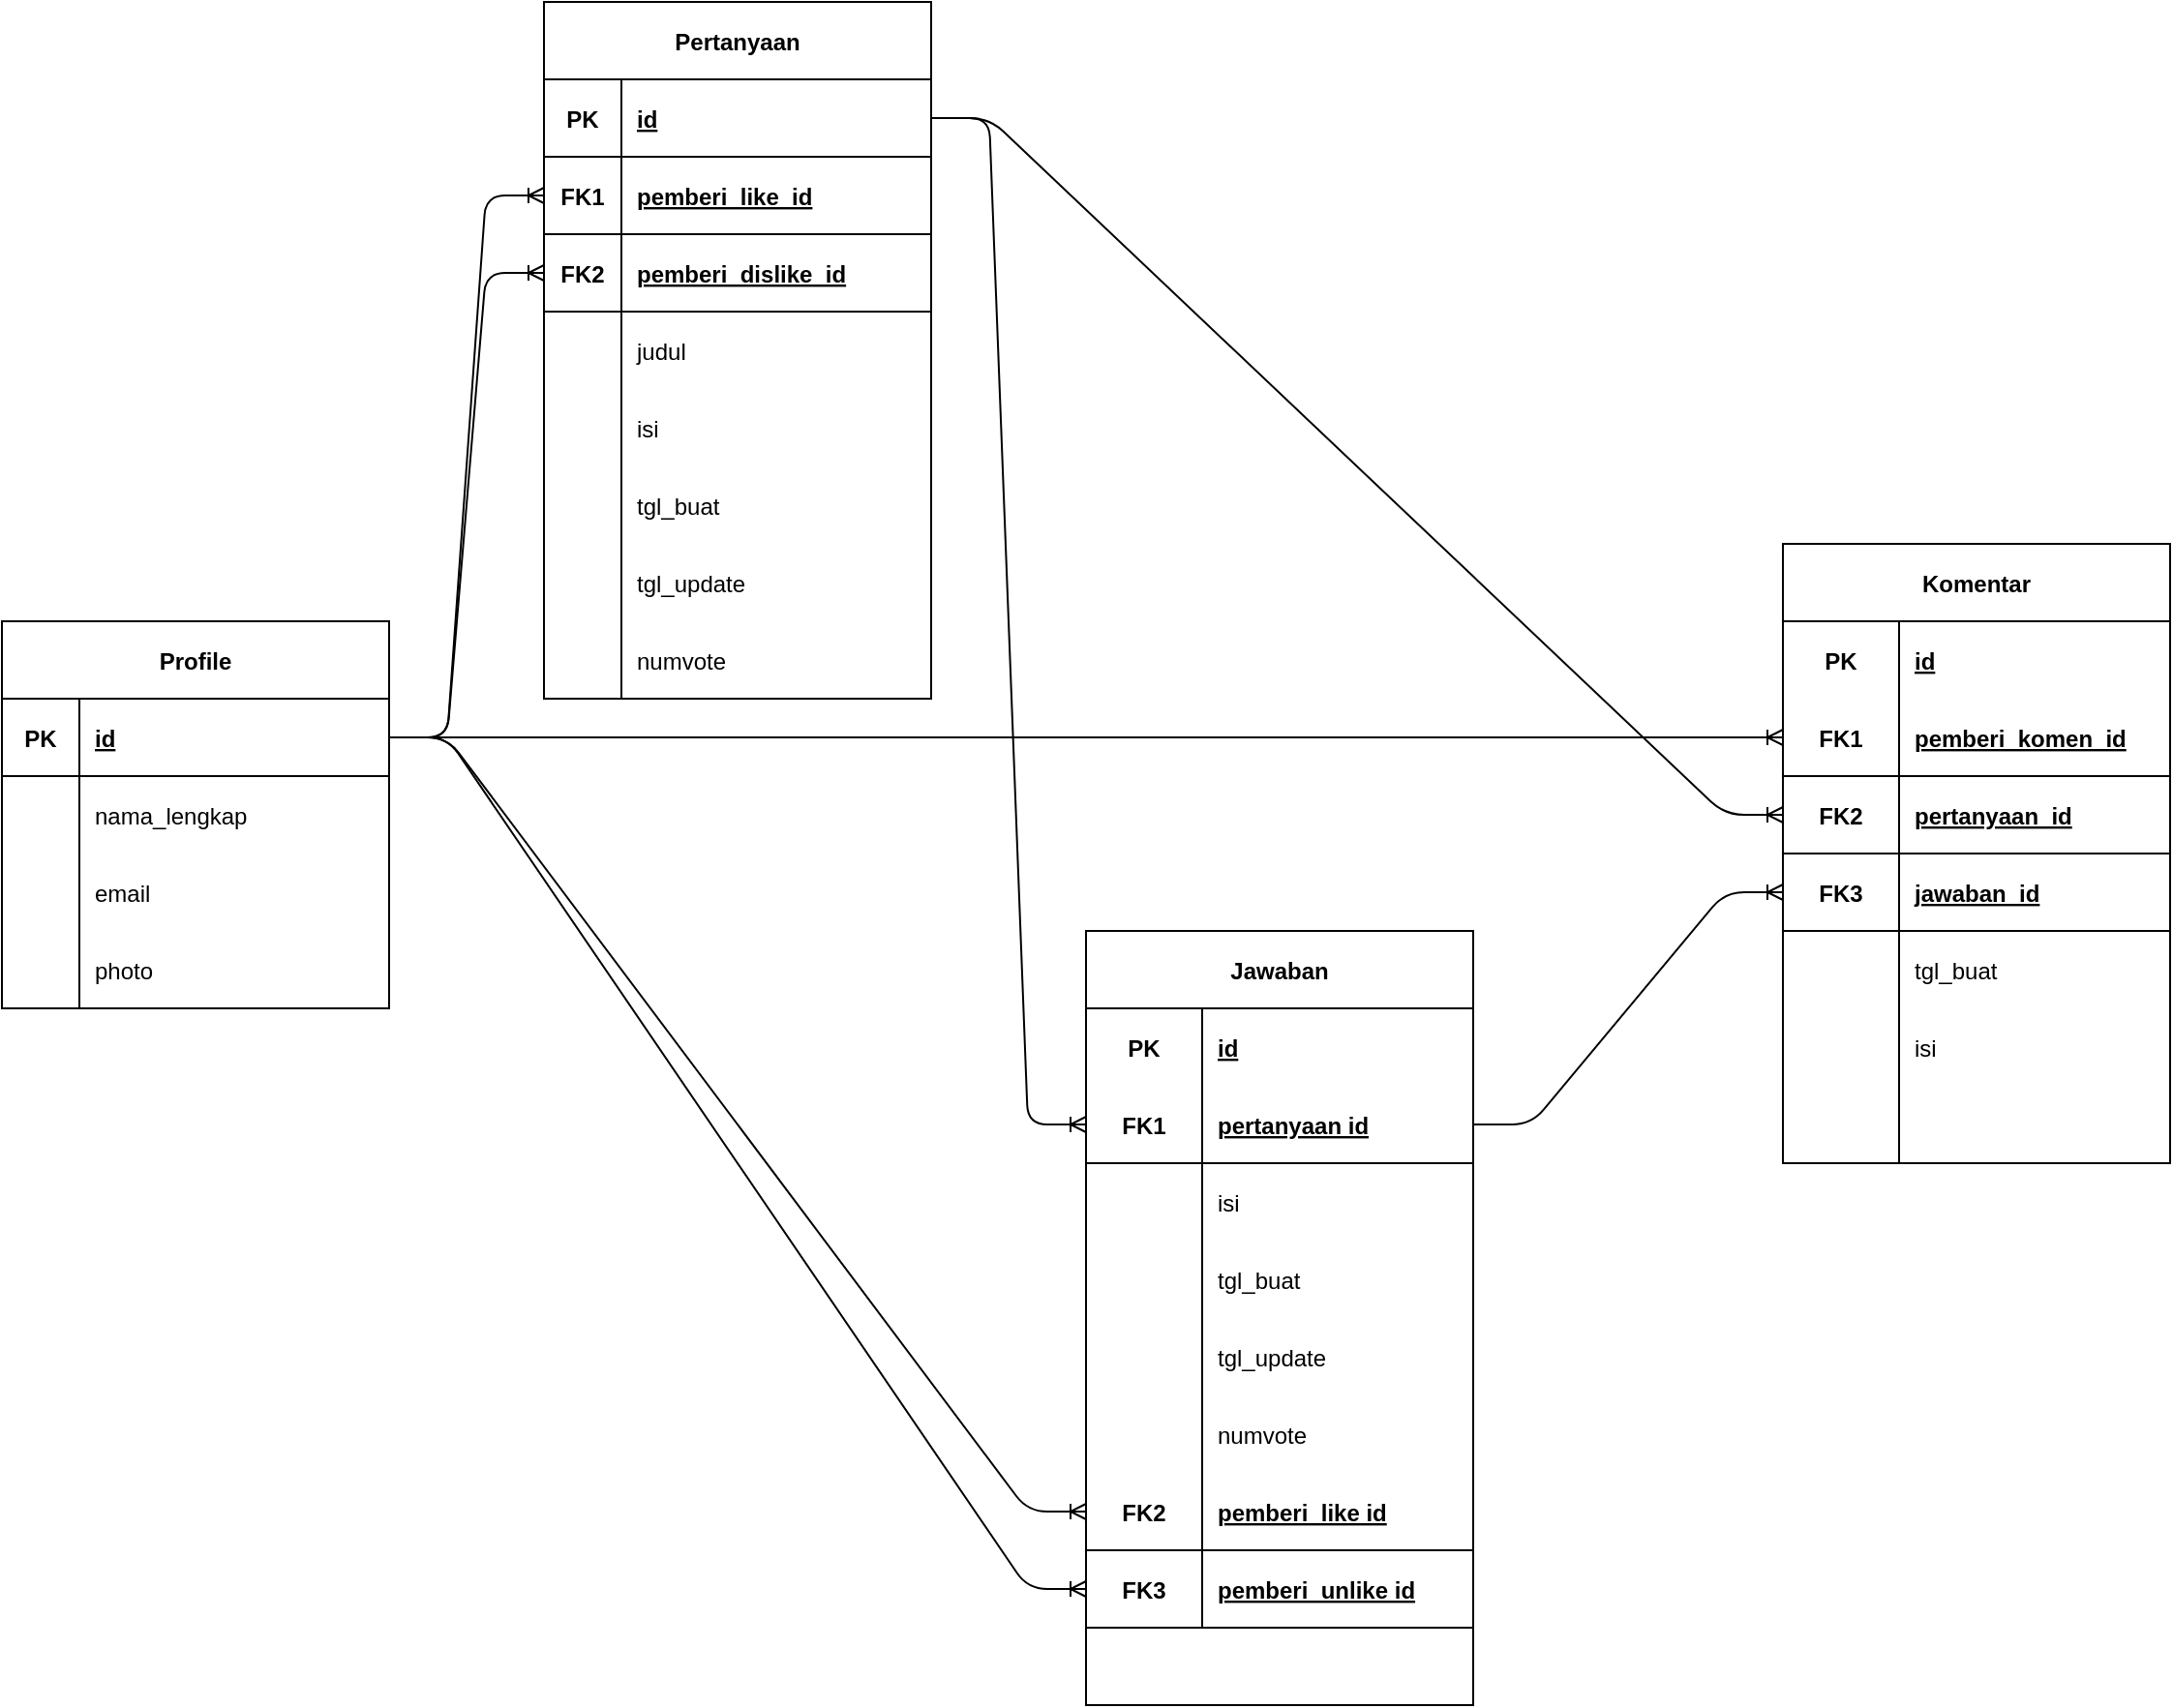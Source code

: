 <mxfile version="13.5.8" type="github">
  <diagram id="R2lEEEUBdFMjLlhIrx00" name="Page-1">
    <mxGraphModel dx="1108" dy="482" grid="1" gridSize="10" guides="1" tooltips="1" connect="1" arrows="1" fold="1" page="1" pageScale="1" pageWidth="1169" pageHeight="827" math="0" shadow="0" extFonts="Permanent Marker^https://fonts.googleapis.com/css?family=Permanent+Marker">
      <root>
        <mxCell id="0" />
        <mxCell id="1" parent="0" />
        <mxCell id="bIq-X40aE5f3d1oRArP8-62" value="" style="edgeStyle=entityRelationEdgeStyle;fontSize=12;html=1;endArrow=ERoneToMany;exitX=1;exitY=0.5;exitDx=0;exitDy=0;entryX=0;entryY=0.5;entryDx=0;entryDy=0;" parent="1" source="bIq-X40aE5f3d1oRArP8-2" target="bIq-X40aE5f3d1oRArP8-114" edge="1">
          <mxGeometry width="100" height="100" relative="1" as="geometry">
            <mxPoint x="140" y="600" as="sourcePoint" />
            <mxPoint x="400" y="340" as="targetPoint" />
          </mxGeometry>
        </mxCell>
        <mxCell id="bIq-X40aE5f3d1oRArP8-79" value="" style="edgeStyle=entityRelationEdgeStyle;fontSize=12;html=1;endArrow=ERoneToMany;exitX=1;exitY=0.5;exitDx=0;exitDy=0;entryX=0;entryY=0.5;entryDx=0;entryDy=0;" parent="1" source="bIq-X40aE5f3d1oRArP8-18" target="bIq-X40aE5f3d1oRArP8-84" edge="1">
          <mxGeometry width="100" height="100" relative="1" as="geometry">
            <mxPoint x="180" y="460" as="sourcePoint" />
            <mxPoint x="280" y="890" as="targetPoint" />
          </mxGeometry>
        </mxCell>
        <mxCell id="bIq-X40aE5f3d1oRArP8-129" value="" style="edgeStyle=entityRelationEdgeStyle;fontSize=12;html=1;endArrow=ERoneToMany;exitX=1;exitY=0.5;exitDx=0;exitDy=0;entryX=0;entryY=0.5;entryDx=0;entryDy=0;" parent="1" source="bIq-X40aE5f3d1oRArP8-18" target="bIq-X40aE5f3d1oRArP8-123" edge="1">
          <mxGeometry width="100" height="100" relative="1" as="geometry">
            <mxPoint x="290" y="540" as="sourcePoint" />
            <mxPoint x="390" y="440" as="targetPoint" />
          </mxGeometry>
        </mxCell>
        <mxCell id="bIq-X40aE5f3d1oRArP8-130" value="" style="edgeStyle=entityRelationEdgeStyle;fontSize=12;html=1;endArrow=ERoneToMany;entryX=0;entryY=0.5;entryDx=0;entryDy=0;exitX=1;exitY=0.25;exitDx=0;exitDy=0;" parent="1" source="bIq-X40aE5f3d1oRArP8-80" target="bIq-X40aE5f3d1oRArP8-126" edge="1">
          <mxGeometry width="100" height="100" relative="1" as="geometry">
            <mxPoint x="460" y="700" as="sourcePoint" />
            <mxPoint x="560" y="600" as="targetPoint" />
          </mxGeometry>
        </mxCell>
        <mxCell id="bIq-X40aE5f3d1oRArP8-138" value="" style="edgeStyle=entityRelationEdgeStyle;fontSize=12;html=1;endArrow=ERoneToMany;exitX=1;exitY=0.5;exitDx=0;exitDy=0;entryX=0;entryY=0.5;entryDx=0;entryDy=0;" parent="1" source="bIq-X40aE5f3d1oRArP8-2" target="bIq-X40aE5f3d1oRArP8-131" edge="1">
          <mxGeometry width="100" height="100" relative="1" as="geometry">
            <mxPoint x="290" y="340" as="sourcePoint" />
            <mxPoint x="390" y="240" as="targetPoint" />
          </mxGeometry>
        </mxCell>
        <mxCell id="bIq-X40aE5f3d1oRArP8-139" value="" style="edgeStyle=entityRelationEdgeStyle;fontSize=12;html=1;endArrow=ERoneToMany;exitX=1;exitY=0.5;exitDx=0;exitDy=0;entryX=0;entryY=0.5;entryDx=0;entryDy=0;" parent="1" source="bIq-X40aE5f3d1oRArP8-2" target="bIq-X40aE5f3d1oRArP8-134" edge="1">
          <mxGeometry width="100" height="100" relative="1" as="geometry">
            <mxPoint x="290" y="240" as="sourcePoint" />
            <mxPoint x="390" y="140" as="targetPoint" />
          </mxGeometry>
        </mxCell>
        <mxCell id="4JJolimNtbxlTP1begQ2-16" value="" style="edgeStyle=entityRelationEdgeStyle;fontSize=12;html=1;endArrow=ERoneToMany;entryX=0;entryY=0.5;entryDx=0;entryDy=0;" edge="1" parent="1" source="bIq-X40aE5f3d1oRArP8-2" target="4JJolimNtbxlTP1begQ2-10">
          <mxGeometry width="100" height="100" relative="1" as="geometry">
            <mxPoint x="370" y="400" as="sourcePoint" />
            <mxPoint x="470" y="300" as="targetPoint" />
          </mxGeometry>
        </mxCell>
        <mxCell id="4JJolimNtbxlTP1begQ2-17" value="" style="edgeStyle=entityRelationEdgeStyle;fontSize=12;html=1;endArrow=ERoneToMany;exitX=1;exitY=0.5;exitDx=0;exitDy=0;entryX=0;entryY=0.5;entryDx=0;entryDy=0;" edge="1" parent="1" source="bIq-X40aE5f3d1oRArP8-2" target="4JJolimNtbxlTP1begQ2-13">
          <mxGeometry width="100" height="100" relative="1" as="geometry">
            <mxPoint x="370" y="320" as="sourcePoint" />
            <mxPoint x="470" y="220" as="targetPoint" />
          </mxGeometry>
        </mxCell>
        <mxCell id="bIq-X40aE5f3d1oRArP8-1" value="Profile" style="shape=table;startSize=40;container=1;collapsible=1;childLayout=tableLayout;fixedRows=1;rowLines=0;fontStyle=1;align=center;resizeLast=1;" parent="1" vertex="1">
          <mxGeometry x="40" y="360" width="200" height="200" as="geometry" />
        </mxCell>
        <mxCell id="bIq-X40aE5f3d1oRArP8-2" value="" style="shape=partialRectangle;collapsible=0;dropTarget=0;pointerEvents=0;fillColor=none;top=0;left=0;bottom=1;right=0;points=[[0,0.5],[1,0.5]];portConstraint=eastwest;" parent="bIq-X40aE5f3d1oRArP8-1" vertex="1">
          <mxGeometry y="40" width="200" height="40" as="geometry" />
        </mxCell>
        <mxCell id="bIq-X40aE5f3d1oRArP8-3" value="PK" style="shape=partialRectangle;connectable=0;fillColor=none;top=0;left=0;bottom=0;right=0;fontStyle=1;overflow=hidden;" parent="bIq-X40aE5f3d1oRArP8-2" vertex="1">
          <mxGeometry width="40" height="40" as="geometry" />
        </mxCell>
        <mxCell id="bIq-X40aE5f3d1oRArP8-4" value="id" style="shape=partialRectangle;connectable=0;fillColor=none;top=0;left=0;bottom=0;right=0;align=left;spacingLeft=6;fontStyle=5;overflow=hidden;" parent="bIq-X40aE5f3d1oRArP8-2" vertex="1">
          <mxGeometry x="40" width="160" height="40" as="geometry" />
        </mxCell>
        <mxCell id="bIq-X40aE5f3d1oRArP8-5" value="" style="shape=partialRectangle;collapsible=0;dropTarget=0;pointerEvents=0;fillColor=none;top=0;left=0;bottom=0;right=0;points=[[0,0.5],[1,0.5]];portConstraint=eastwest;" parent="bIq-X40aE5f3d1oRArP8-1" vertex="1">
          <mxGeometry y="80" width="200" height="40" as="geometry" />
        </mxCell>
        <mxCell id="bIq-X40aE5f3d1oRArP8-6" value="" style="shape=partialRectangle;connectable=0;fillColor=none;top=0;left=0;bottom=0;right=0;editable=1;overflow=hidden;" parent="bIq-X40aE5f3d1oRArP8-5" vertex="1">
          <mxGeometry width="40" height="40" as="geometry" />
        </mxCell>
        <mxCell id="bIq-X40aE5f3d1oRArP8-7" value="nama_lengkap" style="shape=partialRectangle;connectable=0;fillColor=none;top=0;left=0;bottom=0;right=0;align=left;spacingLeft=6;overflow=hidden;" parent="bIq-X40aE5f3d1oRArP8-5" vertex="1">
          <mxGeometry x="40" width="160" height="40" as="geometry" />
        </mxCell>
        <mxCell id="bIq-X40aE5f3d1oRArP8-8" value="" style="shape=partialRectangle;collapsible=0;dropTarget=0;pointerEvents=0;fillColor=none;top=0;left=0;bottom=0;right=0;points=[[0,0.5],[1,0.5]];portConstraint=eastwest;" parent="bIq-X40aE5f3d1oRArP8-1" vertex="1">
          <mxGeometry y="120" width="200" height="40" as="geometry" />
        </mxCell>
        <mxCell id="bIq-X40aE5f3d1oRArP8-9" value="" style="shape=partialRectangle;connectable=0;fillColor=none;top=0;left=0;bottom=0;right=0;editable=1;overflow=hidden;" parent="bIq-X40aE5f3d1oRArP8-8" vertex="1">
          <mxGeometry width="40" height="40" as="geometry" />
        </mxCell>
        <mxCell id="bIq-X40aE5f3d1oRArP8-10" value="email" style="shape=partialRectangle;connectable=0;fillColor=none;top=0;left=0;bottom=0;right=0;align=left;spacingLeft=6;overflow=hidden;" parent="bIq-X40aE5f3d1oRArP8-8" vertex="1">
          <mxGeometry x="40" width="160" height="40" as="geometry" />
        </mxCell>
        <mxCell id="bIq-X40aE5f3d1oRArP8-11" value="" style="shape=partialRectangle;collapsible=0;dropTarget=0;pointerEvents=0;fillColor=none;top=0;left=0;bottom=0;right=0;points=[[0,0.5],[1,0.5]];portConstraint=eastwest;" parent="bIq-X40aE5f3d1oRArP8-1" vertex="1">
          <mxGeometry y="160" width="200" height="40" as="geometry" />
        </mxCell>
        <mxCell id="bIq-X40aE5f3d1oRArP8-12" value="" style="shape=partialRectangle;connectable=0;fillColor=none;top=0;left=0;bottom=0;right=0;editable=1;overflow=hidden;" parent="bIq-X40aE5f3d1oRArP8-11" vertex="1">
          <mxGeometry width="40" height="40" as="geometry" />
        </mxCell>
        <mxCell id="bIq-X40aE5f3d1oRArP8-13" value="photo" style="shape=partialRectangle;connectable=0;fillColor=none;top=0;left=0;bottom=0;right=0;align=left;spacingLeft=6;overflow=hidden;" parent="bIq-X40aE5f3d1oRArP8-11" vertex="1">
          <mxGeometry x="40" width="160" height="40" as="geometry" />
        </mxCell>
        <mxCell id="bIq-X40aE5f3d1oRArP8-17" value="Pertanyaan" style="shape=table;startSize=40;container=1;collapsible=1;childLayout=tableLayout;fixedRows=1;rowLines=0;fontStyle=1;align=center;resizeLast=1;" parent="1" vertex="1">
          <mxGeometry x="320" y="40" width="200" height="360" as="geometry" />
        </mxCell>
        <mxCell id="bIq-X40aE5f3d1oRArP8-18" value="" style="shape=partialRectangle;collapsible=0;dropTarget=0;pointerEvents=0;fillColor=none;top=0;left=0;bottom=1;right=0;points=[[0,0.5],[1,0.5]];portConstraint=eastwest;" parent="bIq-X40aE5f3d1oRArP8-17" vertex="1">
          <mxGeometry y="40" width="200" height="40" as="geometry" />
        </mxCell>
        <mxCell id="bIq-X40aE5f3d1oRArP8-19" value="PK" style="shape=partialRectangle;connectable=0;fillColor=none;top=0;left=0;bottom=0;right=0;fontStyle=1;overflow=hidden;" parent="bIq-X40aE5f3d1oRArP8-18" vertex="1">
          <mxGeometry width="40" height="40" as="geometry" />
        </mxCell>
        <mxCell id="bIq-X40aE5f3d1oRArP8-20" value="id" style="shape=partialRectangle;connectable=0;fillColor=none;top=0;left=0;bottom=0;right=0;align=left;spacingLeft=6;fontStyle=5;overflow=hidden;" parent="bIq-X40aE5f3d1oRArP8-18" vertex="1">
          <mxGeometry x="40" width="160" height="40" as="geometry" />
        </mxCell>
        <mxCell id="bIq-X40aE5f3d1oRArP8-131" value="" style="shape=partialRectangle;collapsible=0;dropTarget=0;pointerEvents=0;fillColor=none;top=0;left=0;bottom=1;right=0;points=[[0,0.5],[1,0.5]];portConstraint=eastwest;" parent="bIq-X40aE5f3d1oRArP8-17" vertex="1">
          <mxGeometry y="80" width="200" height="40" as="geometry" />
        </mxCell>
        <mxCell id="bIq-X40aE5f3d1oRArP8-132" value="FK1" style="shape=partialRectangle;connectable=0;fillColor=none;top=0;left=0;bottom=0;right=0;fontStyle=1;overflow=hidden;" parent="bIq-X40aE5f3d1oRArP8-131" vertex="1">
          <mxGeometry width="40" height="40" as="geometry" />
        </mxCell>
        <mxCell id="bIq-X40aE5f3d1oRArP8-133" value="pemberi_like_id" style="shape=partialRectangle;connectable=0;fillColor=none;top=0;left=0;bottom=0;right=0;align=left;spacingLeft=6;fontStyle=5;overflow=hidden;" parent="bIq-X40aE5f3d1oRArP8-131" vertex="1">
          <mxGeometry x="40" width="160" height="40" as="geometry" />
        </mxCell>
        <mxCell id="bIq-X40aE5f3d1oRArP8-134" value="" style="shape=partialRectangle;collapsible=0;dropTarget=0;pointerEvents=0;fillColor=none;top=0;left=0;bottom=1;right=0;points=[[0,0.5],[1,0.5]];portConstraint=eastwest;" parent="bIq-X40aE5f3d1oRArP8-17" vertex="1">
          <mxGeometry y="120" width="200" height="40" as="geometry" />
        </mxCell>
        <mxCell id="bIq-X40aE5f3d1oRArP8-135" value="FK2" style="shape=partialRectangle;connectable=0;fillColor=none;top=0;left=0;bottom=0;right=0;fontStyle=1;overflow=hidden;" parent="bIq-X40aE5f3d1oRArP8-134" vertex="1">
          <mxGeometry width="40" height="40" as="geometry" />
        </mxCell>
        <mxCell id="bIq-X40aE5f3d1oRArP8-136" value="pemberi_dislike_id" style="shape=partialRectangle;connectable=0;fillColor=none;top=0;left=0;bottom=0;right=0;align=left;spacingLeft=6;fontStyle=5;overflow=hidden;" parent="bIq-X40aE5f3d1oRArP8-134" vertex="1">
          <mxGeometry x="40" width="160" height="40" as="geometry" />
        </mxCell>
        <mxCell id="bIq-X40aE5f3d1oRArP8-21" value="" style="shape=partialRectangle;collapsible=0;dropTarget=0;pointerEvents=0;fillColor=none;top=0;left=0;bottom=0;right=0;points=[[0,0.5],[1,0.5]];portConstraint=eastwest;" parent="bIq-X40aE5f3d1oRArP8-17" vertex="1">
          <mxGeometry y="160" width="200" height="40" as="geometry" />
        </mxCell>
        <mxCell id="bIq-X40aE5f3d1oRArP8-22" value="" style="shape=partialRectangle;connectable=0;fillColor=none;top=0;left=0;bottom=0;right=0;editable=1;overflow=hidden;" parent="bIq-X40aE5f3d1oRArP8-21" vertex="1">
          <mxGeometry width="40" height="40" as="geometry" />
        </mxCell>
        <mxCell id="bIq-X40aE5f3d1oRArP8-23" value="judul" style="shape=partialRectangle;connectable=0;fillColor=none;top=0;left=0;bottom=0;right=0;align=left;spacingLeft=6;overflow=hidden;" parent="bIq-X40aE5f3d1oRArP8-21" vertex="1">
          <mxGeometry x="40" width="160" height="40" as="geometry" />
        </mxCell>
        <mxCell id="bIq-X40aE5f3d1oRArP8-24" value="" style="shape=partialRectangle;collapsible=0;dropTarget=0;pointerEvents=0;fillColor=none;top=0;left=0;bottom=0;right=0;points=[[0,0.5],[1,0.5]];portConstraint=eastwest;" parent="bIq-X40aE5f3d1oRArP8-17" vertex="1">
          <mxGeometry y="200" width="200" height="40" as="geometry" />
        </mxCell>
        <mxCell id="bIq-X40aE5f3d1oRArP8-25" value="" style="shape=partialRectangle;connectable=0;fillColor=none;top=0;left=0;bottom=0;right=0;editable=1;overflow=hidden;" parent="bIq-X40aE5f3d1oRArP8-24" vertex="1">
          <mxGeometry width="40" height="40" as="geometry" />
        </mxCell>
        <mxCell id="bIq-X40aE5f3d1oRArP8-26" value="isi" style="shape=partialRectangle;connectable=0;fillColor=none;top=0;left=0;bottom=0;right=0;align=left;spacingLeft=6;overflow=hidden;" parent="bIq-X40aE5f3d1oRArP8-24" vertex="1">
          <mxGeometry x="40" width="160" height="40" as="geometry" />
        </mxCell>
        <mxCell id="bIq-X40aE5f3d1oRArP8-27" value="" style="shape=partialRectangle;collapsible=0;dropTarget=0;pointerEvents=0;fillColor=none;top=0;left=0;bottom=0;right=0;points=[[0,0.5],[1,0.5]];portConstraint=eastwest;" parent="bIq-X40aE5f3d1oRArP8-17" vertex="1">
          <mxGeometry y="240" width="200" height="40" as="geometry" />
        </mxCell>
        <mxCell id="bIq-X40aE5f3d1oRArP8-28" value="" style="shape=partialRectangle;connectable=0;fillColor=none;top=0;left=0;bottom=0;right=0;editable=1;overflow=hidden;" parent="bIq-X40aE5f3d1oRArP8-27" vertex="1">
          <mxGeometry width="40" height="40" as="geometry" />
        </mxCell>
        <mxCell id="bIq-X40aE5f3d1oRArP8-29" value="tgl_buat" style="shape=partialRectangle;connectable=0;fillColor=none;top=0;left=0;bottom=0;right=0;align=left;spacingLeft=6;overflow=hidden;" parent="bIq-X40aE5f3d1oRArP8-27" vertex="1">
          <mxGeometry x="40" width="160" height="40" as="geometry" />
        </mxCell>
        <mxCell id="bIq-X40aE5f3d1oRArP8-70" value="" style="shape=partialRectangle;collapsible=0;dropTarget=0;pointerEvents=0;fillColor=none;top=0;left=0;bottom=0;right=0;points=[[0,0.5],[1,0.5]];portConstraint=eastwest;" parent="bIq-X40aE5f3d1oRArP8-17" vertex="1">
          <mxGeometry y="280" width="200" height="40" as="geometry" />
        </mxCell>
        <mxCell id="bIq-X40aE5f3d1oRArP8-71" value="" style="shape=partialRectangle;connectable=0;fillColor=none;top=0;left=0;bottom=0;right=0;editable=1;overflow=hidden;" parent="bIq-X40aE5f3d1oRArP8-70" vertex="1">
          <mxGeometry width="40" height="40" as="geometry" />
        </mxCell>
        <mxCell id="bIq-X40aE5f3d1oRArP8-72" value="tgl_update" style="shape=partialRectangle;connectable=0;fillColor=none;top=0;left=0;bottom=0;right=0;align=left;spacingLeft=6;overflow=hidden;" parent="bIq-X40aE5f3d1oRArP8-70" vertex="1">
          <mxGeometry x="40" width="160" height="40" as="geometry" />
        </mxCell>
        <mxCell id="4JJolimNtbxlTP1begQ2-4" value="" style="shape=partialRectangle;collapsible=0;dropTarget=0;pointerEvents=0;fillColor=none;top=0;left=0;bottom=0;right=0;points=[[0,0.5],[1,0.5]];portConstraint=eastwest;" vertex="1" parent="bIq-X40aE5f3d1oRArP8-17">
          <mxGeometry y="320" width="200" height="40" as="geometry" />
        </mxCell>
        <mxCell id="4JJolimNtbxlTP1begQ2-5" value="" style="shape=partialRectangle;connectable=0;fillColor=none;top=0;left=0;bottom=0;right=0;editable=1;overflow=hidden;" vertex="1" parent="4JJolimNtbxlTP1begQ2-4">
          <mxGeometry width="40" height="40" as="geometry" />
        </mxCell>
        <mxCell id="4JJolimNtbxlTP1begQ2-6" value="numvote" style="shape=partialRectangle;connectable=0;fillColor=none;top=0;left=0;bottom=0;right=0;align=left;spacingLeft=6;overflow=hidden;" vertex="1" parent="4JJolimNtbxlTP1begQ2-4">
          <mxGeometry x="40" width="160" height="40" as="geometry" />
        </mxCell>
        <mxCell id="bIq-X40aE5f3d1oRArP8-110" value="Komentar" style="shape=table;startSize=40;container=1;collapsible=1;childLayout=tableLayout;fixedRows=1;rowLines=0;fontStyle=1;align=center;resizeLast=1;" parent="1" vertex="1">
          <mxGeometry x="960" y="320" width="200" height="320" as="geometry" />
        </mxCell>
        <mxCell id="bIq-X40aE5f3d1oRArP8-111" value="" style="shape=partialRectangle;collapsible=0;dropTarget=0;pointerEvents=0;fillColor=none;top=0;left=0;bottom=0;right=0;points=[[0,0.5],[1,0.5]];portConstraint=eastwest;" parent="bIq-X40aE5f3d1oRArP8-110" vertex="1">
          <mxGeometry y="40" width="200" height="40" as="geometry" />
        </mxCell>
        <mxCell id="bIq-X40aE5f3d1oRArP8-112" value="PK" style="shape=partialRectangle;connectable=0;fillColor=none;top=0;left=0;bottom=0;right=0;fontStyle=1;overflow=hidden;" parent="bIq-X40aE5f3d1oRArP8-111" vertex="1">
          <mxGeometry width="60" height="40" as="geometry" />
        </mxCell>
        <mxCell id="bIq-X40aE5f3d1oRArP8-113" value="id" style="shape=partialRectangle;connectable=0;fillColor=none;top=0;left=0;bottom=0;right=0;align=left;spacingLeft=6;fontStyle=5;overflow=hidden;" parent="bIq-X40aE5f3d1oRArP8-111" vertex="1">
          <mxGeometry x="60" width="140" height="40" as="geometry" />
        </mxCell>
        <mxCell id="bIq-X40aE5f3d1oRArP8-114" value="" style="shape=partialRectangle;collapsible=0;dropTarget=0;pointerEvents=0;fillColor=none;top=0;left=0;bottom=1;right=0;points=[[0,0.5],[1,0.5]];portConstraint=eastwest;" parent="bIq-X40aE5f3d1oRArP8-110" vertex="1">
          <mxGeometry y="80" width="200" height="40" as="geometry" />
        </mxCell>
        <mxCell id="bIq-X40aE5f3d1oRArP8-115" value="FK1" style="shape=partialRectangle;connectable=0;fillColor=none;top=0;left=0;bottom=0;right=0;fontStyle=1;overflow=hidden;" parent="bIq-X40aE5f3d1oRArP8-114" vertex="1">
          <mxGeometry width="60" height="40" as="geometry" />
        </mxCell>
        <mxCell id="bIq-X40aE5f3d1oRArP8-116" value="pemberi_komen_id" style="shape=partialRectangle;connectable=0;fillColor=none;top=0;left=0;bottom=0;right=0;align=left;spacingLeft=6;fontStyle=5;overflow=hidden;" parent="bIq-X40aE5f3d1oRArP8-114" vertex="1">
          <mxGeometry x="60" width="140" height="40" as="geometry" />
        </mxCell>
        <mxCell id="bIq-X40aE5f3d1oRArP8-123" value="" style="shape=partialRectangle;collapsible=0;dropTarget=0;pointerEvents=0;fillColor=none;top=0;left=0;bottom=1;right=0;points=[[0,0.5],[1,0.5]];portConstraint=eastwest;" parent="bIq-X40aE5f3d1oRArP8-110" vertex="1">
          <mxGeometry y="120" width="200" height="40" as="geometry" />
        </mxCell>
        <mxCell id="bIq-X40aE5f3d1oRArP8-124" value="FK2" style="shape=partialRectangle;connectable=0;fillColor=none;top=0;left=0;bottom=0;right=0;fontStyle=1;overflow=hidden;" parent="bIq-X40aE5f3d1oRArP8-123" vertex="1">
          <mxGeometry width="60" height="40" as="geometry" />
        </mxCell>
        <mxCell id="bIq-X40aE5f3d1oRArP8-125" value="pertanyaan_id" style="shape=partialRectangle;connectable=0;fillColor=none;top=0;left=0;bottom=0;right=0;align=left;spacingLeft=6;fontStyle=5;overflow=hidden;" parent="bIq-X40aE5f3d1oRArP8-123" vertex="1">
          <mxGeometry x="60" width="140" height="40" as="geometry" />
        </mxCell>
        <mxCell id="bIq-X40aE5f3d1oRArP8-126" value="" style="shape=partialRectangle;collapsible=0;dropTarget=0;pointerEvents=0;fillColor=none;top=0;left=0;bottom=1;right=0;points=[[0,0.5],[1,0.5]];portConstraint=eastwest;" parent="bIq-X40aE5f3d1oRArP8-110" vertex="1">
          <mxGeometry y="160" width="200" height="40" as="geometry" />
        </mxCell>
        <mxCell id="bIq-X40aE5f3d1oRArP8-127" value="FK3" style="shape=partialRectangle;connectable=0;fillColor=none;top=0;left=0;bottom=0;right=0;fontStyle=1;overflow=hidden;" parent="bIq-X40aE5f3d1oRArP8-126" vertex="1">
          <mxGeometry width="60" height="40" as="geometry" />
        </mxCell>
        <mxCell id="bIq-X40aE5f3d1oRArP8-128" value="jawaban_id" style="shape=partialRectangle;connectable=0;fillColor=none;top=0;left=0;bottom=0;right=0;align=left;spacingLeft=6;fontStyle=5;overflow=hidden;" parent="bIq-X40aE5f3d1oRArP8-126" vertex="1">
          <mxGeometry x="60" width="140" height="40" as="geometry" />
        </mxCell>
        <mxCell id="bIq-X40aE5f3d1oRArP8-117" value="" style="shape=partialRectangle;collapsible=0;dropTarget=0;pointerEvents=0;fillColor=none;top=0;left=0;bottom=0;right=0;points=[[0,0.5],[1,0.5]];portConstraint=eastwest;" parent="bIq-X40aE5f3d1oRArP8-110" vertex="1">
          <mxGeometry y="200" width="200" height="40" as="geometry" />
        </mxCell>
        <mxCell id="bIq-X40aE5f3d1oRArP8-118" value="" style="shape=partialRectangle;connectable=0;fillColor=none;top=0;left=0;bottom=0;right=0;editable=1;overflow=hidden;" parent="bIq-X40aE5f3d1oRArP8-117" vertex="1">
          <mxGeometry width="60" height="40" as="geometry" />
        </mxCell>
        <mxCell id="bIq-X40aE5f3d1oRArP8-119" value="tgl_buat" style="shape=partialRectangle;connectable=0;fillColor=none;top=0;left=0;bottom=0;right=0;align=left;spacingLeft=6;overflow=hidden;" parent="bIq-X40aE5f3d1oRArP8-117" vertex="1">
          <mxGeometry x="60" width="140" height="40" as="geometry" />
        </mxCell>
        <mxCell id="4JJolimNtbxlTP1begQ2-1" value="" style="shape=partialRectangle;collapsible=0;dropTarget=0;pointerEvents=0;fillColor=none;top=0;left=0;bottom=0;right=0;points=[[0,0.5],[1,0.5]];portConstraint=eastwest;" vertex="1" parent="bIq-X40aE5f3d1oRArP8-110">
          <mxGeometry y="240" width="200" height="40" as="geometry" />
        </mxCell>
        <mxCell id="4JJolimNtbxlTP1begQ2-2" value="" style="shape=partialRectangle;connectable=0;fillColor=none;top=0;left=0;bottom=0;right=0;editable=1;overflow=hidden;" vertex="1" parent="4JJolimNtbxlTP1begQ2-1">
          <mxGeometry width="60" height="40" as="geometry" />
        </mxCell>
        <mxCell id="4JJolimNtbxlTP1begQ2-3" value="isi" style="shape=partialRectangle;connectable=0;fillColor=none;top=0;left=0;bottom=0;right=0;align=left;spacingLeft=6;overflow=hidden;" vertex="1" parent="4JJolimNtbxlTP1begQ2-1">
          <mxGeometry x="60" width="140" height="40" as="geometry" />
        </mxCell>
        <mxCell id="bIq-X40aE5f3d1oRArP8-120" value="" style="shape=partialRectangle;collapsible=0;dropTarget=0;pointerEvents=0;fillColor=none;top=0;left=0;bottom=0;right=0;points=[[0,0.5],[1,0.5]];portConstraint=eastwest;" parent="bIq-X40aE5f3d1oRArP8-110" vertex="1">
          <mxGeometry y="280" width="200" height="40" as="geometry" />
        </mxCell>
        <mxCell id="bIq-X40aE5f3d1oRArP8-121" value="" style="shape=partialRectangle;connectable=0;fillColor=none;top=0;left=0;bottom=0;right=0;editable=1;overflow=hidden;" parent="bIq-X40aE5f3d1oRArP8-120" vertex="1">
          <mxGeometry width="60" height="40" as="geometry" />
        </mxCell>
        <mxCell id="bIq-X40aE5f3d1oRArP8-122" value="" style="shape=partialRectangle;connectable=0;fillColor=none;top=0;left=0;bottom=0;right=0;align=left;spacingLeft=6;overflow=hidden;" parent="bIq-X40aE5f3d1oRArP8-120" vertex="1">
          <mxGeometry x="60" width="140" height="40" as="geometry" />
        </mxCell>
        <mxCell id="bIq-X40aE5f3d1oRArP8-80" value="Jawaban" style="shape=table;startSize=40;container=1;collapsible=1;childLayout=tableLayout;fixedRows=1;rowLines=0;fontStyle=1;align=center;resizeLast=1;" parent="1" vertex="1">
          <mxGeometry x="600" y="520" width="200" height="400" as="geometry" />
        </mxCell>
        <mxCell id="bIq-X40aE5f3d1oRArP8-81" value="" style="shape=partialRectangle;collapsible=0;dropTarget=0;pointerEvents=0;fillColor=none;top=0;left=0;bottom=0;right=0;points=[[0,0.5],[1,0.5]];portConstraint=eastwest;" parent="bIq-X40aE5f3d1oRArP8-80" vertex="1">
          <mxGeometry y="40" width="200" height="40" as="geometry" />
        </mxCell>
        <mxCell id="bIq-X40aE5f3d1oRArP8-82" value="PK" style="shape=partialRectangle;connectable=0;fillColor=none;top=0;left=0;bottom=0;right=0;fontStyle=1;overflow=hidden;" parent="bIq-X40aE5f3d1oRArP8-81" vertex="1">
          <mxGeometry width="60" height="40" as="geometry" />
        </mxCell>
        <mxCell id="bIq-X40aE5f3d1oRArP8-83" value="id" style="shape=partialRectangle;connectable=0;fillColor=none;top=0;left=0;bottom=0;right=0;align=left;spacingLeft=6;fontStyle=5;overflow=hidden;" parent="bIq-X40aE5f3d1oRArP8-81" vertex="1">
          <mxGeometry x="60" width="140" height="40" as="geometry" />
        </mxCell>
        <mxCell id="bIq-X40aE5f3d1oRArP8-84" value="" style="shape=partialRectangle;collapsible=0;dropTarget=0;pointerEvents=0;fillColor=none;top=0;left=0;bottom=1;right=0;points=[[0,0.5],[1,0.5]];portConstraint=eastwest;" parent="bIq-X40aE5f3d1oRArP8-80" vertex="1">
          <mxGeometry y="80" width="200" height="40" as="geometry" />
        </mxCell>
        <mxCell id="bIq-X40aE5f3d1oRArP8-85" value="FK1" style="shape=partialRectangle;connectable=0;fillColor=none;top=0;left=0;bottom=0;right=0;fontStyle=1;overflow=hidden;" parent="bIq-X40aE5f3d1oRArP8-84" vertex="1">
          <mxGeometry width="60" height="40" as="geometry" />
        </mxCell>
        <mxCell id="bIq-X40aE5f3d1oRArP8-86" value="pertanyaan id" style="shape=partialRectangle;connectable=0;fillColor=none;top=0;left=0;bottom=0;right=0;align=left;spacingLeft=6;fontStyle=5;overflow=hidden;" parent="bIq-X40aE5f3d1oRArP8-84" vertex="1">
          <mxGeometry x="60" width="140" height="40" as="geometry" />
        </mxCell>
        <mxCell id="bIq-X40aE5f3d1oRArP8-87" value="" style="shape=partialRectangle;collapsible=0;dropTarget=0;pointerEvents=0;fillColor=none;top=0;left=0;bottom=0;right=0;points=[[0,0.5],[1,0.5]];portConstraint=eastwest;" parent="bIq-X40aE5f3d1oRArP8-80" vertex="1">
          <mxGeometry y="120" width="200" height="40" as="geometry" />
        </mxCell>
        <mxCell id="bIq-X40aE5f3d1oRArP8-88" value="" style="shape=partialRectangle;connectable=0;fillColor=none;top=0;left=0;bottom=0;right=0;editable=1;overflow=hidden;" parent="bIq-X40aE5f3d1oRArP8-87" vertex="1">
          <mxGeometry width="60" height="40" as="geometry" />
        </mxCell>
        <mxCell id="bIq-X40aE5f3d1oRArP8-89" value="isi" style="shape=partialRectangle;connectable=0;fillColor=none;top=0;left=0;bottom=0;right=0;align=left;spacingLeft=6;overflow=hidden;" parent="bIq-X40aE5f3d1oRArP8-87" vertex="1">
          <mxGeometry x="60" width="140" height="40" as="geometry" />
        </mxCell>
        <mxCell id="bIq-X40aE5f3d1oRArP8-90" value="" style="shape=partialRectangle;collapsible=0;dropTarget=0;pointerEvents=0;fillColor=none;top=0;left=0;bottom=0;right=0;points=[[0,0.5],[1,0.5]];portConstraint=eastwest;" parent="bIq-X40aE5f3d1oRArP8-80" vertex="1">
          <mxGeometry y="160" width="200" height="40" as="geometry" />
        </mxCell>
        <mxCell id="bIq-X40aE5f3d1oRArP8-91" value="" style="shape=partialRectangle;connectable=0;fillColor=none;top=0;left=0;bottom=0;right=0;editable=1;overflow=hidden;" parent="bIq-X40aE5f3d1oRArP8-90" vertex="1">
          <mxGeometry width="60" height="40" as="geometry" />
        </mxCell>
        <mxCell id="bIq-X40aE5f3d1oRArP8-92" value="tgl_buat" style="shape=partialRectangle;connectable=0;fillColor=none;top=0;left=0;bottom=0;right=0;align=left;spacingLeft=6;overflow=hidden;" parent="bIq-X40aE5f3d1oRArP8-90" vertex="1">
          <mxGeometry x="60" width="140" height="40" as="geometry" />
        </mxCell>
        <mxCell id="bIq-X40aE5f3d1oRArP8-93" value="" style="shape=partialRectangle;collapsible=0;dropTarget=0;pointerEvents=0;fillColor=none;top=0;left=0;bottom=0;right=0;points=[[0,0.5],[1,0.5]];portConstraint=eastwest;" parent="bIq-X40aE5f3d1oRArP8-80" vertex="1">
          <mxGeometry y="200" width="200" height="40" as="geometry" />
        </mxCell>
        <mxCell id="bIq-X40aE5f3d1oRArP8-94" value="" style="shape=partialRectangle;connectable=0;fillColor=none;top=0;left=0;bottom=0;right=0;editable=1;overflow=hidden;" parent="bIq-X40aE5f3d1oRArP8-93" vertex="1">
          <mxGeometry width="60" height="40" as="geometry" />
        </mxCell>
        <mxCell id="bIq-X40aE5f3d1oRArP8-95" value="tgl_update" style="shape=partialRectangle;connectable=0;fillColor=none;top=0;left=0;bottom=0;right=0;align=left;spacingLeft=6;overflow=hidden;" parent="bIq-X40aE5f3d1oRArP8-93" vertex="1">
          <mxGeometry x="60" width="140" height="40" as="geometry" />
        </mxCell>
        <mxCell id="4JJolimNtbxlTP1begQ2-7" value="" style="shape=partialRectangle;collapsible=0;dropTarget=0;pointerEvents=0;fillColor=none;top=0;left=0;bottom=0;right=0;points=[[0,0.5],[1,0.5]];portConstraint=eastwest;" vertex="1" parent="bIq-X40aE5f3d1oRArP8-80">
          <mxGeometry y="240" width="200" height="40" as="geometry" />
        </mxCell>
        <mxCell id="4JJolimNtbxlTP1begQ2-8" value="" style="shape=partialRectangle;connectable=0;fillColor=none;top=0;left=0;bottom=0;right=0;editable=1;overflow=hidden;" vertex="1" parent="4JJolimNtbxlTP1begQ2-7">
          <mxGeometry width="60" height="40" as="geometry" />
        </mxCell>
        <mxCell id="4JJolimNtbxlTP1begQ2-9" value="numvote" style="shape=partialRectangle;connectable=0;fillColor=none;top=0;left=0;bottom=0;right=0;align=left;spacingLeft=6;overflow=hidden;" vertex="1" parent="4JJolimNtbxlTP1begQ2-7">
          <mxGeometry x="60" width="140" height="40" as="geometry" />
        </mxCell>
        <mxCell id="4JJolimNtbxlTP1begQ2-10" value="" style="shape=partialRectangle;collapsible=0;dropTarget=0;pointerEvents=0;fillColor=none;top=0;left=0;bottom=1;right=0;points=[[0,0.5],[1,0.5]];portConstraint=eastwest;" vertex="1" parent="bIq-X40aE5f3d1oRArP8-80">
          <mxGeometry y="280" width="200" height="40" as="geometry" />
        </mxCell>
        <mxCell id="4JJolimNtbxlTP1begQ2-11" value="FK2" style="shape=partialRectangle;connectable=0;fillColor=none;top=0;left=0;bottom=0;right=0;fontStyle=1;overflow=hidden;" vertex="1" parent="4JJolimNtbxlTP1begQ2-10">
          <mxGeometry width="60" height="40" as="geometry" />
        </mxCell>
        <mxCell id="4JJolimNtbxlTP1begQ2-12" value="pemberi_like id" style="shape=partialRectangle;connectable=0;fillColor=none;top=0;left=0;bottom=0;right=0;align=left;spacingLeft=6;fontStyle=5;overflow=hidden;" vertex="1" parent="4JJolimNtbxlTP1begQ2-10">
          <mxGeometry x="60" width="140" height="40" as="geometry" />
        </mxCell>
        <mxCell id="4JJolimNtbxlTP1begQ2-13" value="" style="shape=partialRectangle;collapsible=0;dropTarget=0;pointerEvents=0;fillColor=none;top=0;left=0;bottom=1;right=0;points=[[0,0.5],[1,0.5]];portConstraint=eastwest;" vertex="1" parent="bIq-X40aE5f3d1oRArP8-80">
          <mxGeometry y="320" width="200" height="40" as="geometry" />
        </mxCell>
        <mxCell id="4JJolimNtbxlTP1begQ2-14" value="FK3" style="shape=partialRectangle;connectable=0;fillColor=none;top=0;left=0;bottom=0;right=0;fontStyle=1;overflow=hidden;" vertex="1" parent="4JJolimNtbxlTP1begQ2-13">
          <mxGeometry width="60" height="40" as="geometry" />
        </mxCell>
        <mxCell id="4JJolimNtbxlTP1begQ2-15" value="pemberi_unlike id" style="shape=partialRectangle;connectable=0;fillColor=none;top=0;left=0;bottom=0;right=0;align=left;spacingLeft=6;fontStyle=5;overflow=hidden;" vertex="1" parent="4JJolimNtbxlTP1begQ2-13">
          <mxGeometry x="60" width="140" height="40" as="geometry" />
        </mxCell>
      </root>
    </mxGraphModel>
  </diagram>
</mxfile>
